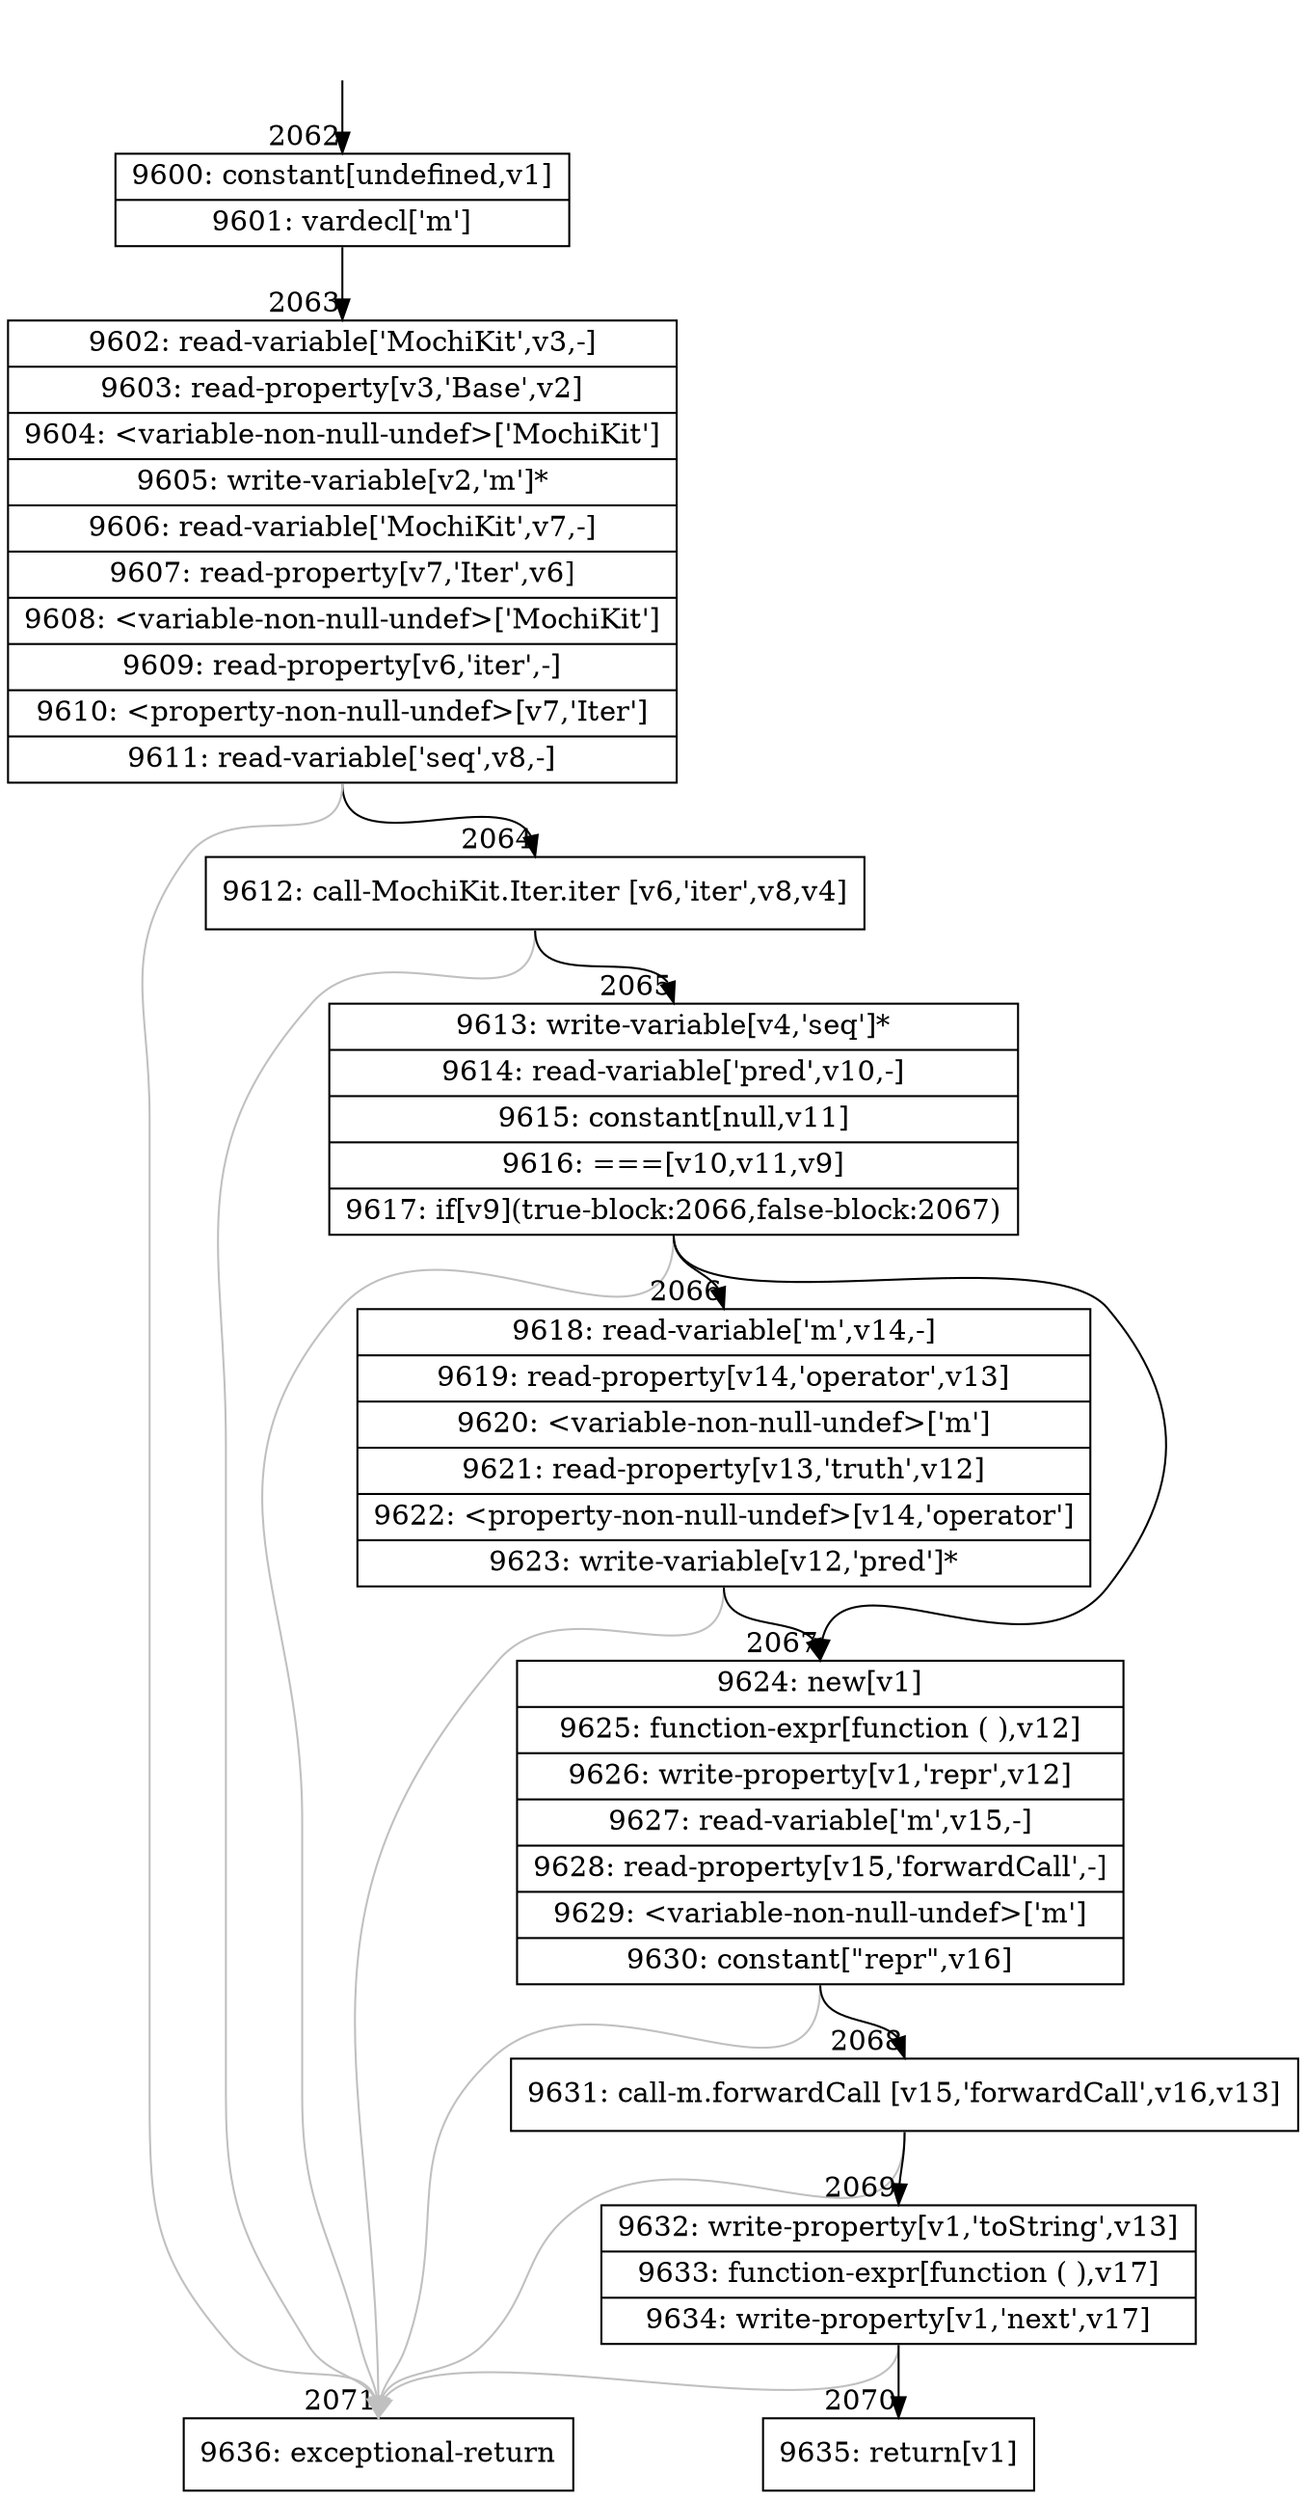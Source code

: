 digraph {
rankdir="TD"
BB_entry149[shape=none,label=""];
BB_entry149 -> BB2062 [tailport=s, headport=n, headlabel="    2062"]
BB2062 [shape=record label="{9600: constant[undefined,v1]|9601: vardecl['m']}" ] 
BB2062 -> BB2063 [tailport=s, headport=n, headlabel="      2063"]
BB2063 [shape=record label="{9602: read-variable['MochiKit',v3,-]|9603: read-property[v3,'Base',v2]|9604: \<variable-non-null-undef\>['MochiKit']|9605: write-variable[v2,'m']*|9606: read-variable['MochiKit',v7,-]|9607: read-property[v7,'Iter',v6]|9608: \<variable-non-null-undef\>['MochiKit']|9609: read-property[v6,'iter',-]|9610: \<property-non-null-undef\>[v7,'Iter']|9611: read-variable['seq',v8,-]}" ] 
BB2063 -> BB2064 [tailport=s, headport=n, headlabel="      2064"]
BB2063 -> BB2071 [tailport=s, headport=n, color=gray, headlabel="      2071"]
BB2064 [shape=record label="{9612: call-MochiKit.Iter.iter [v6,'iter',v8,v4]}" ] 
BB2064 -> BB2065 [tailport=s, headport=n, headlabel="      2065"]
BB2064 -> BB2071 [tailport=s, headport=n, color=gray]
BB2065 [shape=record label="{9613: write-variable[v4,'seq']*|9614: read-variable['pred',v10,-]|9615: constant[null,v11]|9616: ===[v10,v11,v9]|9617: if[v9](true-block:2066,false-block:2067)}" ] 
BB2065 -> BB2066 [tailport=s, headport=n, headlabel="      2066"]
BB2065 -> BB2067 [tailport=s, headport=n, headlabel="      2067"]
BB2065 -> BB2071 [tailport=s, headport=n, color=gray]
BB2066 [shape=record label="{9618: read-variable['m',v14,-]|9619: read-property[v14,'operator',v13]|9620: \<variable-non-null-undef\>['m']|9621: read-property[v13,'truth',v12]|9622: \<property-non-null-undef\>[v14,'operator']|9623: write-variable[v12,'pred']*}" ] 
BB2066 -> BB2067 [tailport=s, headport=n]
BB2066 -> BB2071 [tailport=s, headport=n, color=gray]
BB2067 [shape=record label="{9624: new[v1]|9625: function-expr[function ( ),v12]|9626: write-property[v1,'repr',v12]|9627: read-variable['m',v15,-]|9628: read-property[v15,'forwardCall',-]|9629: \<variable-non-null-undef\>['m']|9630: constant[\"repr\",v16]}" ] 
BB2067 -> BB2068 [tailport=s, headport=n, headlabel="      2068"]
BB2067 -> BB2071 [tailport=s, headport=n, color=gray]
BB2068 [shape=record label="{9631: call-m.forwardCall [v15,'forwardCall',v16,v13]}" ] 
BB2068 -> BB2069 [tailport=s, headport=n, headlabel="      2069"]
BB2068 -> BB2071 [tailport=s, headport=n, color=gray]
BB2069 [shape=record label="{9632: write-property[v1,'toString',v13]|9633: function-expr[function ( ),v17]|9634: write-property[v1,'next',v17]}" ] 
BB2069 -> BB2070 [tailport=s, headport=n, headlabel="      2070"]
BB2069 -> BB2071 [tailport=s, headport=n, color=gray]
BB2070 [shape=record label="{9635: return[v1]}" ] 
BB2071 [shape=record label="{9636: exceptional-return}" ] 
//#$~ 1230
}
